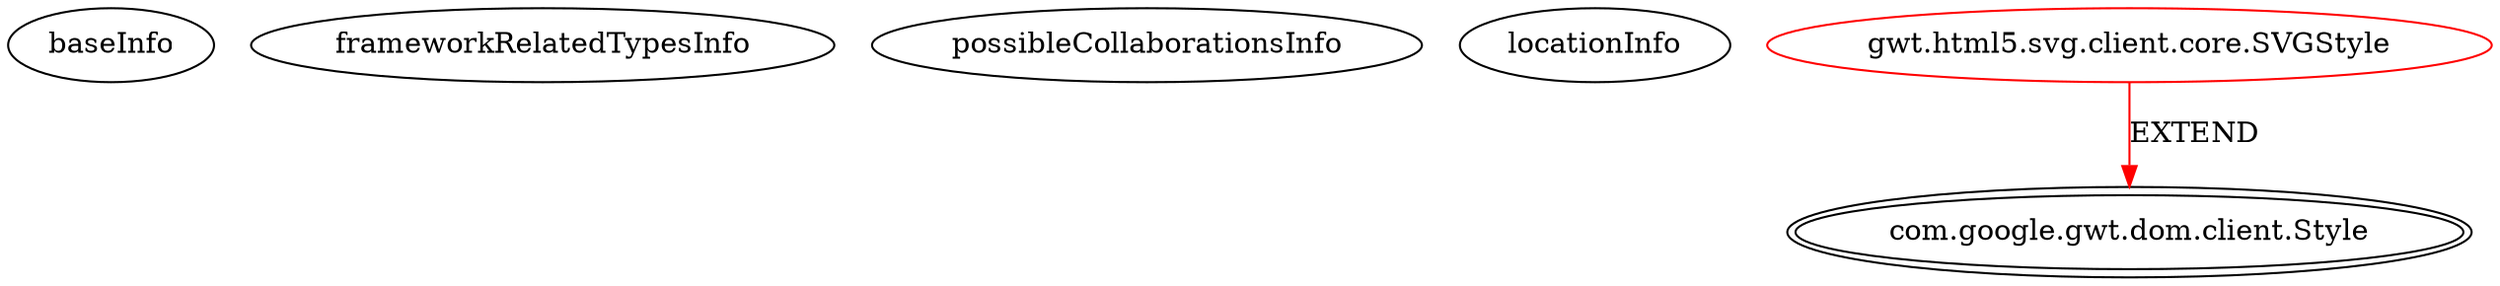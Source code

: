 digraph {
baseInfo[graphId=3805,category="extension_graph",isAnonymous=false,possibleRelation=false]
frameworkRelatedTypesInfo[0="com.google.gwt.dom.client.Style"]
possibleCollaborationsInfo[]
locationInfo[projectName="mguiral-GwtSvgLib",filePath="/mguiral-GwtSvgLib/GwtSvgLib-master/src/gwt/html5/svg/client/core/SVGStyle.java",contextSignature="SVGStyle",graphId="3805"]
0[label="gwt.html5.svg.client.core.SVGStyle",vertexType="ROOT_CLIENT_CLASS_DECLARATION",isFrameworkType=false,color=red]
1[label="com.google.gwt.dom.client.Style",vertexType="FRAMEWORK_CLASS_TYPE",isFrameworkType=true,peripheries=2]
0->1[label="EXTEND",color=red]
}
